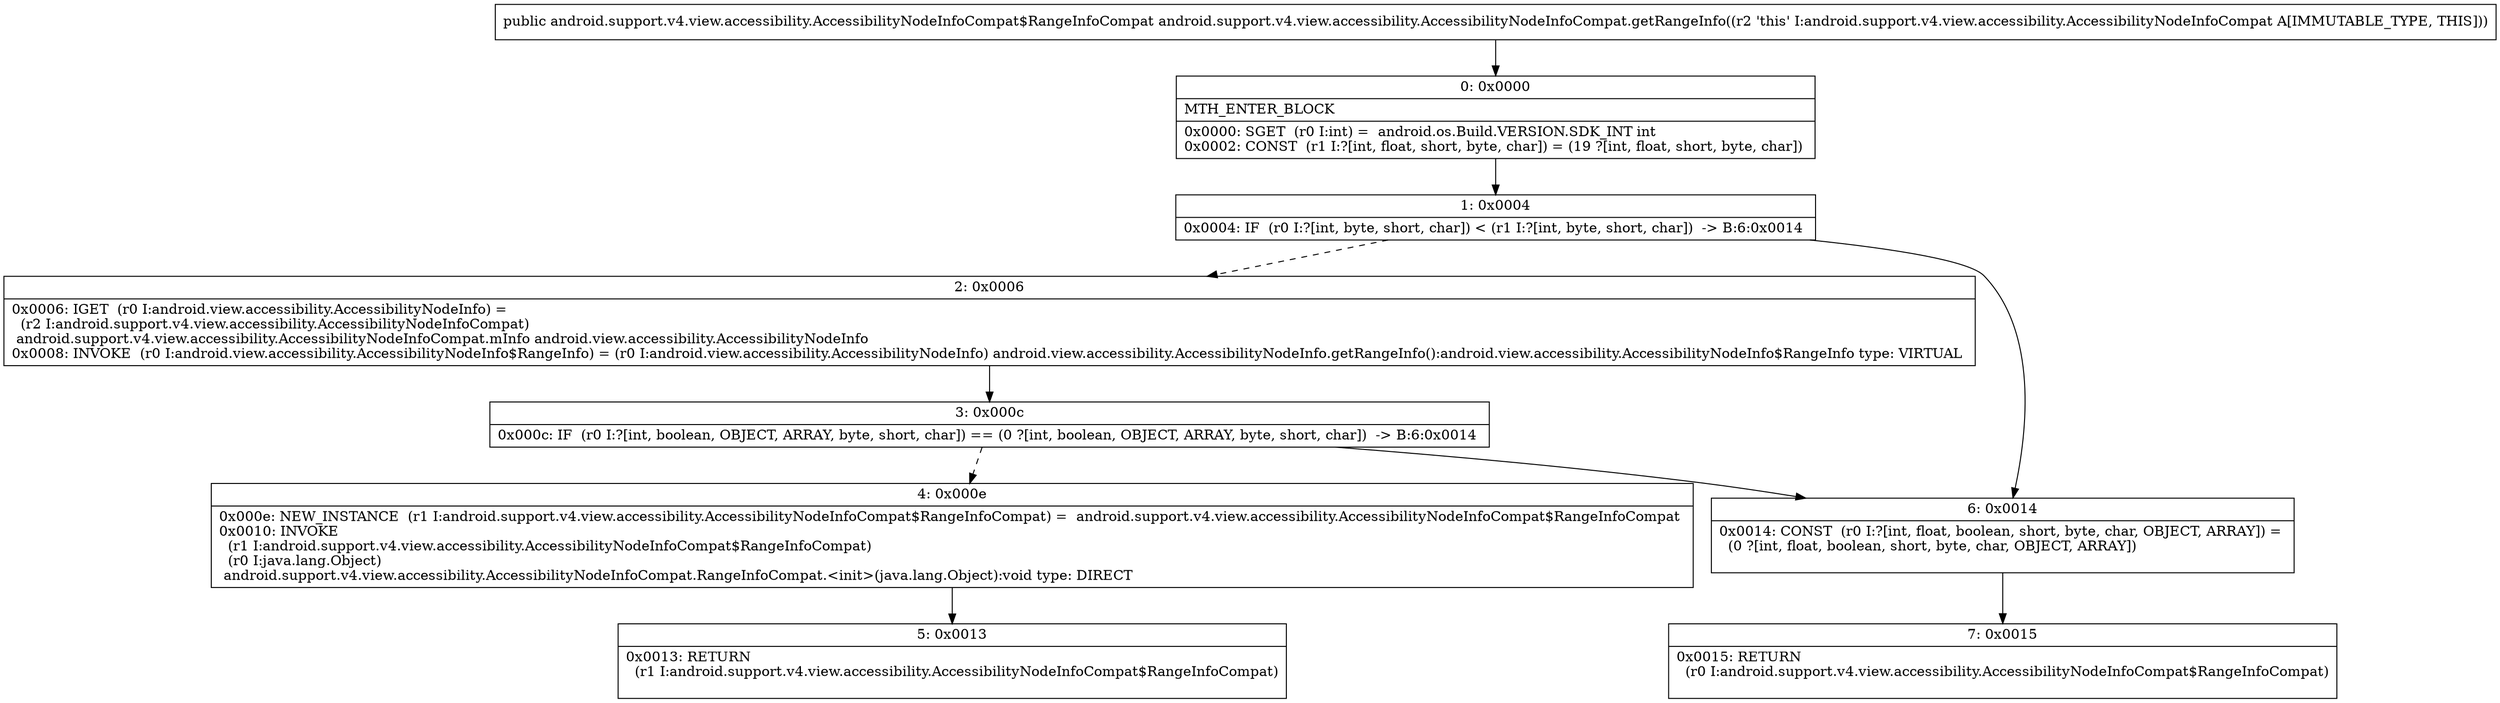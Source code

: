 digraph "CFG forandroid.support.v4.view.accessibility.AccessibilityNodeInfoCompat.getRangeInfo()Landroid\/support\/v4\/view\/accessibility\/AccessibilityNodeInfoCompat$RangeInfoCompat;" {
Node_0 [shape=record,label="{0\:\ 0x0000|MTH_ENTER_BLOCK\l|0x0000: SGET  (r0 I:int) =  android.os.Build.VERSION.SDK_INT int \l0x0002: CONST  (r1 I:?[int, float, short, byte, char]) = (19 ?[int, float, short, byte, char]) \l}"];
Node_1 [shape=record,label="{1\:\ 0x0004|0x0004: IF  (r0 I:?[int, byte, short, char]) \< (r1 I:?[int, byte, short, char])  \-\> B:6:0x0014 \l}"];
Node_2 [shape=record,label="{2\:\ 0x0006|0x0006: IGET  (r0 I:android.view.accessibility.AccessibilityNodeInfo) = \l  (r2 I:android.support.v4.view.accessibility.AccessibilityNodeInfoCompat)\l android.support.v4.view.accessibility.AccessibilityNodeInfoCompat.mInfo android.view.accessibility.AccessibilityNodeInfo \l0x0008: INVOKE  (r0 I:android.view.accessibility.AccessibilityNodeInfo$RangeInfo) = (r0 I:android.view.accessibility.AccessibilityNodeInfo) android.view.accessibility.AccessibilityNodeInfo.getRangeInfo():android.view.accessibility.AccessibilityNodeInfo$RangeInfo type: VIRTUAL \l}"];
Node_3 [shape=record,label="{3\:\ 0x000c|0x000c: IF  (r0 I:?[int, boolean, OBJECT, ARRAY, byte, short, char]) == (0 ?[int, boolean, OBJECT, ARRAY, byte, short, char])  \-\> B:6:0x0014 \l}"];
Node_4 [shape=record,label="{4\:\ 0x000e|0x000e: NEW_INSTANCE  (r1 I:android.support.v4.view.accessibility.AccessibilityNodeInfoCompat$RangeInfoCompat) =  android.support.v4.view.accessibility.AccessibilityNodeInfoCompat$RangeInfoCompat \l0x0010: INVOKE  \l  (r1 I:android.support.v4.view.accessibility.AccessibilityNodeInfoCompat$RangeInfoCompat)\l  (r0 I:java.lang.Object)\l android.support.v4.view.accessibility.AccessibilityNodeInfoCompat.RangeInfoCompat.\<init\>(java.lang.Object):void type: DIRECT \l}"];
Node_5 [shape=record,label="{5\:\ 0x0013|0x0013: RETURN  \l  (r1 I:android.support.v4.view.accessibility.AccessibilityNodeInfoCompat$RangeInfoCompat)\l \l}"];
Node_6 [shape=record,label="{6\:\ 0x0014|0x0014: CONST  (r0 I:?[int, float, boolean, short, byte, char, OBJECT, ARRAY]) = \l  (0 ?[int, float, boolean, short, byte, char, OBJECT, ARRAY])\l \l}"];
Node_7 [shape=record,label="{7\:\ 0x0015|0x0015: RETURN  \l  (r0 I:android.support.v4.view.accessibility.AccessibilityNodeInfoCompat$RangeInfoCompat)\l \l}"];
MethodNode[shape=record,label="{public android.support.v4.view.accessibility.AccessibilityNodeInfoCompat$RangeInfoCompat android.support.v4.view.accessibility.AccessibilityNodeInfoCompat.getRangeInfo((r2 'this' I:android.support.v4.view.accessibility.AccessibilityNodeInfoCompat A[IMMUTABLE_TYPE, THIS])) }"];
MethodNode -> Node_0;
Node_0 -> Node_1;
Node_1 -> Node_2[style=dashed];
Node_1 -> Node_6;
Node_2 -> Node_3;
Node_3 -> Node_4[style=dashed];
Node_3 -> Node_6;
Node_4 -> Node_5;
Node_6 -> Node_7;
}

